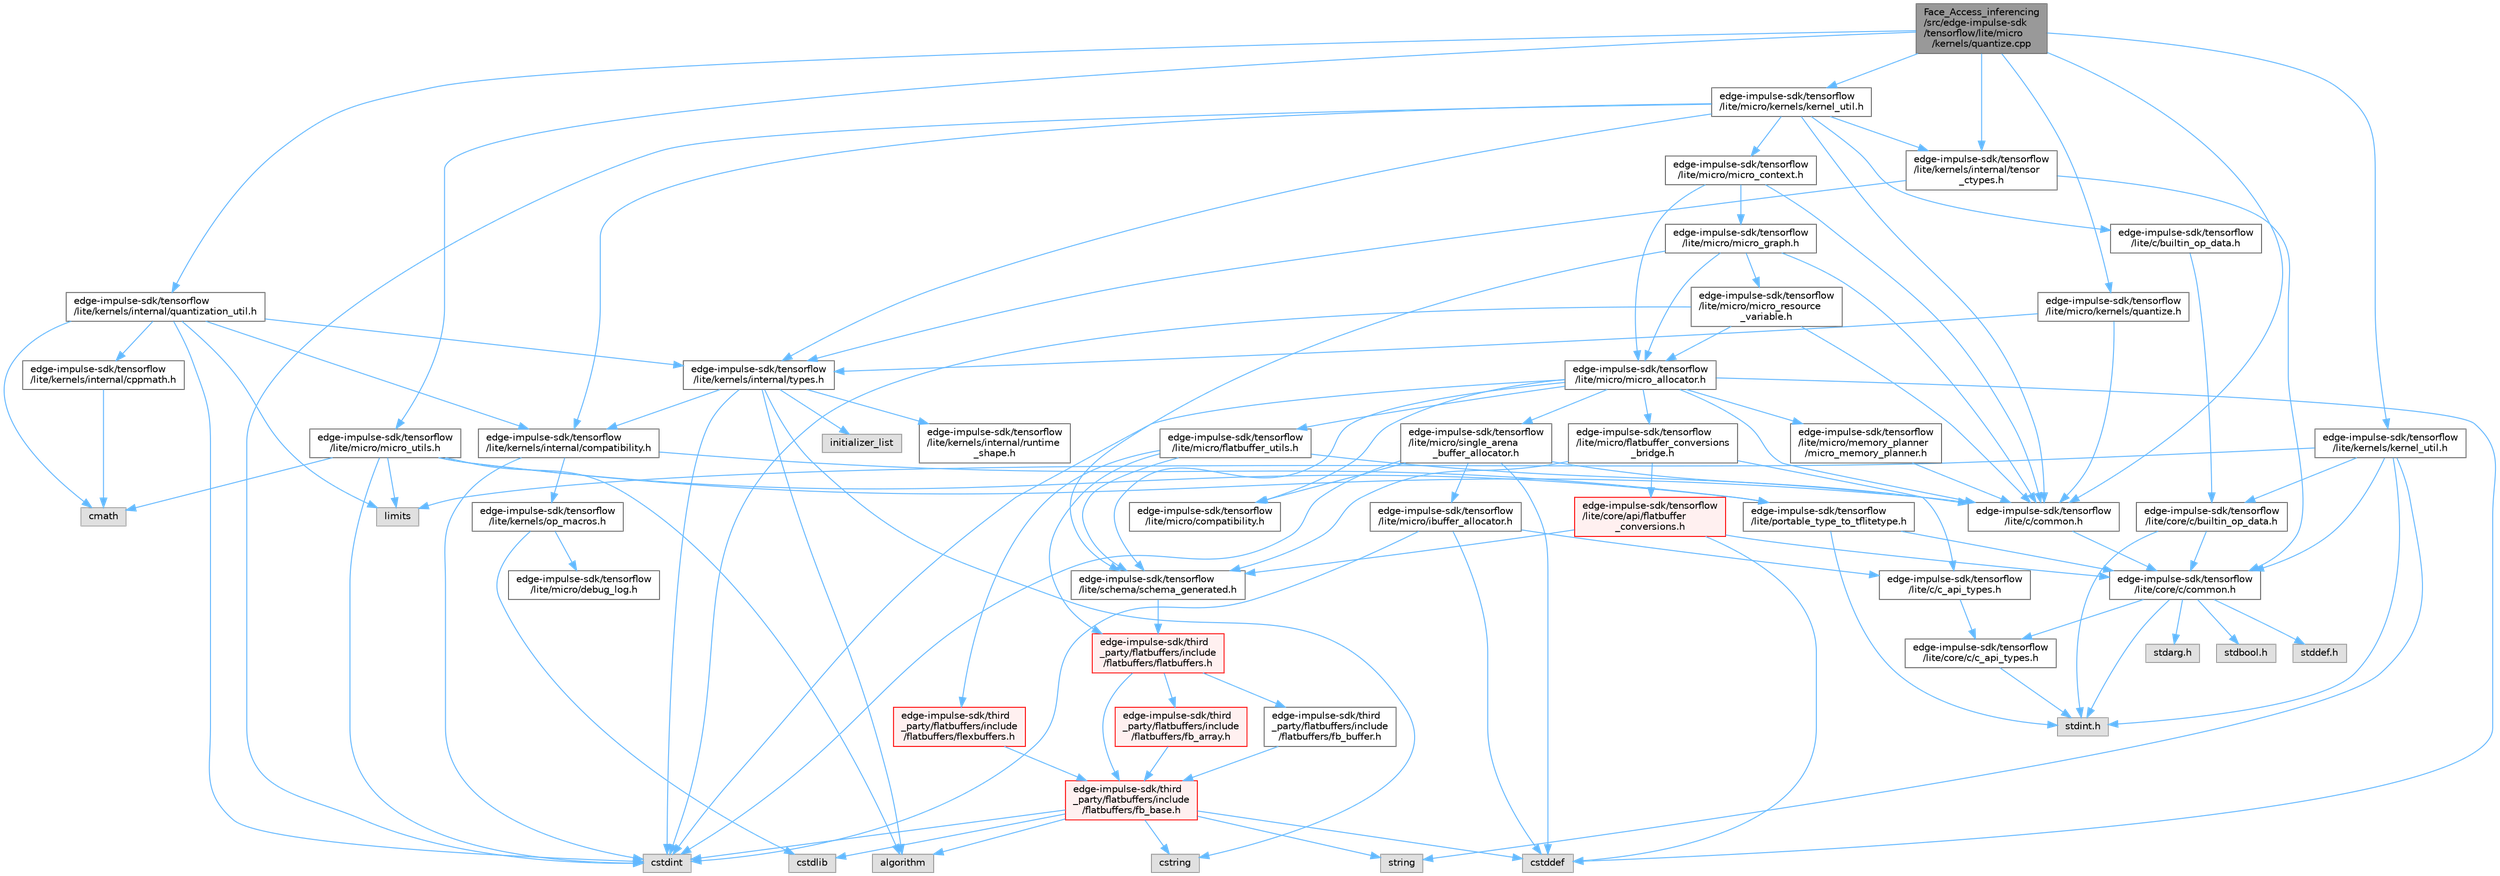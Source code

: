 digraph "Face_Access_inferencing/src/edge-impulse-sdk/tensorflow/lite/micro/kernels/quantize.cpp"
{
 // LATEX_PDF_SIZE
  bgcolor="transparent";
  edge [fontname=Helvetica,fontsize=10,labelfontname=Helvetica,labelfontsize=10];
  node [fontname=Helvetica,fontsize=10,shape=box,height=0.2,width=0.4];
  Node1 [id="Node000001",label="Face_Access_inferencing\l/src/edge-impulse-sdk\l/tensorflow/lite/micro\l/kernels/quantize.cpp",height=0.2,width=0.4,color="gray40", fillcolor="grey60", style="filled", fontcolor="black",tooltip=" "];
  Node1 -> Node2 [id="edge112_Node000001_Node000002",color="steelblue1",style="solid",tooltip=" "];
  Node2 [id="Node000002",label="edge-impulse-sdk/tensorflow\l/lite/micro/kernels/quantize.h",height=0.2,width=0.4,color="grey40", fillcolor="white", style="filled",URL="$_face___access__inferencing_2src_2edge-impulse-sdk_2tensorflow_2lite_2micro_2kernels_2quantize_8h.html",tooltip=" "];
  Node2 -> Node3 [id="edge113_Node000002_Node000003",color="steelblue1",style="solid",tooltip=" "];
  Node3 [id="Node000003",label="edge-impulse-sdk/tensorflow\l/lite/c/common.h",height=0.2,width=0.4,color="grey40", fillcolor="white", style="filled",URL="$_face___access__inferencing_2src_2edge-impulse-sdk_2tensorflow_2lite_2c_2common_8h.html",tooltip=" "];
  Node3 -> Node4 [id="edge114_Node000003_Node000004",color="steelblue1",style="solid",tooltip=" "];
  Node4 [id="Node000004",label="edge-impulse-sdk/tensorflow\l/lite/core/c/common.h",height=0.2,width=0.4,color="grey40", fillcolor="white", style="filled",URL="$_face___access__inferencing_2src_2edge-impulse-sdk_2tensorflow_2lite_2core_2c_2common_8h.html",tooltip=" "];
  Node4 -> Node5 [id="edge115_Node000004_Node000005",color="steelblue1",style="solid",tooltip=" "];
  Node5 [id="Node000005",label="stdarg.h",height=0.2,width=0.4,color="grey60", fillcolor="#E0E0E0", style="filled",tooltip=" "];
  Node4 -> Node6 [id="edge116_Node000004_Node000006",color="steelblue1",style="solid",tooltip=" "];
  Node6 [id="Node000006",label="stdbool.h",height=0.2,width=0.4,color="grey60", fillcolor="#E0E0E0", style="filled",tooltip=" "];
  Node4 -> Node7 [id="edge117_Node000004_Node000007",color="steelblue1",style="solid",tooltip=" "];
  Node7 [id="Node000007",label="stddef.h",height=0.2,width=0.4,color="grey60", fillcolor="#E0E0E0", style="filled",tooltip=" "];
  Node4 -> Node8 [id="edge118_Node000004_Node000008",color="steelblue1",style="solid",tooltip=" "];
  Node8 [id="Node000008",label="stdint.h",height=0.2,width=0.4,color="grey60", fillcolor="#E0E0E0", style="filled",tooltip=" "];
  Node4 -> Node9 [id="edge119_Node000004_Node000009",color="steelblue1",style="solid",tooltip=" "];
  Node9 [id="Node000009",label="edge-impulse-sdk/tensorflow\l/lite/core/c/c_api_types.h",height=0.2,width=0.4,color="grey40", fillcolor="white", style="filled",URL="$_face___access__inferencing_2src_2edge-impulse-sdk_2tensorflow_2lite_2core_2c_2c__api__types_8h.html",tooltip=" "];
  Node9 -> Node8 [id="edge120_Node000009_Node000008",color="steelblue1",style="solid",tooltip=" "];
  Node2 -> Node10 [id="edge121_Node000002_Node000010",color="steelblue1",style="solid",tooltip=" "];
  Node10 [id="Node000010",label="edge-impulse-sdk/tensorflow\l/lite/kernels/internal/types.h",height=0.2,width=0.4,color="grey40", fillcolor="white", style="filled",URL="$_face___access__inferencing_2src_2edge-impulse-sdk_2tensorflow_2lite_2kernels_2internal_2types_8h.html",tooltip=" "];
  Node10 -> Node11 [id="edge122_Node000010_Node000011",color="steelblue1",style="solid",tooltip=" "];
  Node11 [id="Node000011",label="algorithm",height=0.2,width=0.4,color="grey60", fillcolor="#E0E0E0", style="filled",tooltip=" "];
  Node10 -> Node12 [id="edge123_Node000010_Node000012",color="steelblue1",style="solid",tooltip=" "];
  Node12 [id="Node000012",label="cstdint",height=0.2,width=0.4,color="grey60", fillcolor="#E0E0E0", style="filled",tooltip=" "];
  Node10 -> Node13 [id="edge124_Node000010_Node000013",color="steelblue1",style="solid",tooltip=" "];
  Node13 [id="Node000013",label="cstring",height=0.2,width=0.4,color="grey60", fillcolor="#E0E0E0", style="filled",tooltip=" "];
  Node10 -> Node14 [id="edge125_Node000010_Node000014",color="steelblue1",style="solid",tooltip=" "];
  Node14 [id="Node000014",label="initializer_list",height=0.2,width=0.4,color="grey60", fillcolor="#E0E0E0", style="filled",tooltip=" "];
  Node10 -> Node15 [id="edge126_Node000010_Node000015",color="steelblue1",style="solid",tooltip=" "];
  Node15 [id="Node000015",label="edge-impulse-sdk/tensorflow\l/lite/kernels/internal/compatibility.h",height=0.2,width=0.4,color="grey40", fillcolor="white", style="filled",URL="$_face___access__inferencing_2src_2edge-impulse-sdk_2tensorflow_2lite_2kernels_2internal_2compatibility_8h.html",tooltip=" "];
  Node15 -> Node12 [id="edge127_Node000015_Node000012",color="steelblue1",style="solid",tooltip=" "];
  Node15 -> Node16 [id="edge128_Node000015_Node000016",color="steelblue1",style="solid",tooltip=" "];
  Node16 [id="Node000016",label="edge-impulse-sdk/tensorflow\l/lite/portable_type_to_tflitetype.h",height=0.2,width=0.4,color="grey40", fillcolor="white", style="filled",URL="$_face___access__inferencing_2src_2edge-impulse-sdk_2tensorflow_2lite_2portable__type__to__tflitetype_8h.html",tooltip=" "];
  Node16 -> Node8 [id="edge129_Node000016_Node000008",color="steelblue1",style="solid",tooltip=" "];
  Node16 -> Node4 [id="edge130_Node000016_Node000004",color="steelblue1",style="solid",tooltip=" "];
  Node15 -> Node17 [id="edge131_Node000015_Node000017",color="steelblue1",style="solid",tooltip=" "];
  Node17 [id="Node000017",label="edge-impulse-sdk/tensorflow\l/lite/kernels/op_macros.h",height=0.2,width=0.4,color="grey40", fillcolor="white", style="filled",URL="$_face___access__inferencing_2src_2edge-impulse-sdk_2tensorflow_2lite_2kernels_2op__macros_8h.html",tooltip=" "];
  Node17 -> Node18 [id="edge132_Node000017_Node000018",color="steelblue1",style="solid",tooltip=" "];
  Node18 [id="Node000018",label="edge-impulse-sdk/tensorflow\l/lite/micro/debug_log.h",height=0.2,width=0.4,color="grey40", fillcolor="white", style="filled",URL="$_face___access__inferencing_2src_2edge-impulse-sdk_2tensorflow_2lite_2micro_2debug__log_8h.html",tooltip=" "];
  Node17 -> Node19 [id="edge133_Node000017_Node000019",color="steelblue1",style="solid",tooltip=" "];
  Node19 [id="Node000019",label="cstdlib",height=0.2,width=0.4,color="grey60", fillcolor="#E0E0E0", style="filled",tooltip=" "];
  Node10 -> Node20 [id="edge134_Node000010_Node000020",color="steelblue1",style="solid",tooltip=" "];
  Node20 [id="Node000020",label="edge-impulse-sdk/tensorflow\l/lite/kernels/internal/runtime\l_shape.h",height=0.2,width=0.4,color="grey40", fillcolor="white", style="filled",URL="$_face___access__inferencing_2src_2edge-impulse-sdk_2tensorflow_2lite_2kernels_2internal_2runtime__shape_8h.html",tooltip=" "];
  Node1 -> Node3 [id="edge135_Node000001_Node000003",color="steelblue1",style="solid",tooltip=" "];
  Node1 -> Node21 [id="edge136_Node000001_Node000021",color="steelblue1",style="solid",tooltip=" "];
  Node21 [id="Node000021",label="edge-impulse-sdk/tensorflow\l/lite/kernels/internal/quantization_util.h",height=0.2,width=0.4,color="grey40", fillcolor="white", style="filled",URL="$_face___access__inferencing_2src_2edge-impulse-sdk_2tensorflow_2lite_2kernels_2internal_2quantization__util_8h.html",tooltip=" "];
  Node21 -> Node22 [id="edge137_Node000021_Node000022",color="steelblue1",style="solid",tooltip=" "];
  Node22 [id="Node000022",label="cmath",height=0.2,width=0.4,color="grey60", fillcolor="#E0E0E0", style="filled",tooltip=" "];
  Node21 -> Node12 [id="edge138_Node000021_Node000012",color="steelblue1",style="solid",tooltip=" "];
  Node21 -> Node23 [id="edge139_Node000021_Node000023",color="steelblue1",style="solid",tooltip=" "];
  Node23 [id="Node000023",label="limits",height=0.2,width=0.4,color="grey60", fillcolor="#E0E0E0", style="filled",tooltip=" "];
  Node21 -> Node15 [id="edge140_Node000021_Node000015",color="steelblue1",style="solid",tooltip=" "];
  Node21 -> Node24 [id="edge141_Node000021_Node000024",color="steelblue1",style="solid",tooltip=" "];
  Node24 [id="Node000024",label="edge-impulse-sdk/tensorflow\l/lite/kernels/internal/cppmath.h",height=0.2,width=0.4,color="grey40", fillcolor="white", style="filled",URL="$_face___access__inferencing_2src_2edge-impulse-sdk_2tensorflow_2lite_2kernels_2internal_2cppmath_8h.html",tooltip=" "];
  Node24 -> Node22 [id="edge142_Node000024_Node000022",color="steelblue1",style="solid",tooltip=" "];
  Node21 -> Node10 [id="edge143_Node000021_Node000010",color="steelblue1",style="solid",tooltip=" "];
  Node1 -> Node25 [id="edge144_Node000001_Node000025",color="steelblue1",style="solid",tooltip=" "];
  Node25 [id="Node000025",label="edge-impulse-sdk/tensorflow\l/lite/kernels/internal/tensor\l_ctypes.h",height=0.2,width=0.4,color="grey40", fillcolor="white", style="filled",URL="$_face___access__inferencing_2src_2edge-impulse-sdk_2tensorflow_2lite_2kernels_2internal_2tensor__ctypes_8h.html",tooltip=" "];
  Node25 -> Node4 [id="edge145_Node000025_Node000004",color="steelblue1",style="solid",tooltip=" "];
  Node25 -> Node10 [id="edge146_Node000025_Node000010",color="steelblue1",style="solid",tooltip=" "];
  Node1 -> Node26 [id="edge147_Node000001_Node000026",color="steelblue1",style="solid",tooltip=" "];
  Node26 [id="Node000026",label="edge-impulse-sdk/tensorflow\l/lite/kernels/kernel_util.h",height=0.2,width=0.4,color="grey40", fillcolor="white", style="filled",URL="$_face___access__inferencing_2src_2edge-impulse-sdk_2tensorflow_2lite_2kernels_2kernel__util_8h.html",tooltip=" "];
  Node26 -> Node8 [id="edge148_Node000026_Node000008",color="steelblue1",style="solid",tooltip=" "];
  Node26 -> Node23 [id="edge149_Node000026_Node000023",color="steelblue1",style="solid",tooltip=" "];
  Node26 -> Node27 [id="edge150_Node000026_Node000027",color="steelblue1",style="solid",tooltip=" "];
  Node27 [id="Node000027",label="string",height=0.2,width=0.4,color="grey60", fillcolor="#E0E0E0", style="filled",tooltip=" "];
  Node26 -> Node28 [id="edge151_Node000026_Node000028",color="steelblue1",style="solid",tooltip=" "];
  Node28 [id="Node000028",label="edge-impulse-sdk/tensorflow\l/lite/core/c/builtin_op_data.h",height=0.2,width=0.4,color="grey40", fillcolor="white", style="filled",URL="$_face___access__inferencing_2src_2edge-impulse-sdk_2tensorflow_2lite_2core_2c_2builtin__op__data_8h.html",tooltip=" "];
  Node28 -> Node8 [id="edge152_Node000028_Node000008",color="steelblue1",style="solid",tooltip=" "];
  Node28 -> Node4 [id="edge153_Node000028_Node000004",color="steelblue1",style="solid",tooltip=" "];
  Node26 -> Node4 [id="edge154_Node000026_Node000004",color="steelblue1",style="solid",tooltip=" "];
  Node1 -> Node29 [id="edge155_Node000001_Node000029",color="steelblue1",style="solid",tooltip=" "];
  Node29 [id="Node000029",label="edge-impulse-sdk/tensorflow\l/lite/micro/kernels/kernel_util.h",height=0.2,width=0.4,color="grey40", fillcolor="white", style="filled",URL="$_face___access__inferencing_2src_2edge-impulse-sdk_2tensorflow_2lite_2micro_2kernels_2kernel__util_8h.html",tooltip=" "];
  Node29 -> Node12 [id="edge156_Node000029_Node000012",color="steelblue1",style="solid",tooltip=" "];
  Node29 -> Node30 [id="edge157_Node000029_Node000030",color="steelblue1",style="solid",tooltip=" "];
  Node30 [id="Node000030",label="edge-impulse-sdk/tensorflow\l/lite/c/builtin_op_data.h",height=0.2,width=0.4,color="grey40", fillcolor="white", style="filled",URL="$_face___access__inferencing_2src_2edge-impulse-sdk_2tensorflow_2lite_2c_2builtin__op__data_8h.html",tooltip=" "];
  Node30 -> Node28 [id="edge158_Node000030_Node000028",color="steelblue1",style="solid",tooltip=" "];
  Node29 -> Node3 [id="edge159_Node000029_Node000003",color="steelblue1",style="solid",tooltip=" "];
  Node29 -> Node15 [id="edge160_Node000029_Node000015",color="steelblue1",style="solid",tooltip=" "];
  Node29 -> Node25 [id="edge161_Node000029_Node000025",color="steelblue1",style="solid",tooltip=" "];
  Node29 -> Node10 [id="edge162_Node000029_Node000010",color="steelblue1",style="solid",tooltip=" "];
  Node29 -> Node31 [id="edge163_Node000029_Node000031",color="steelblue1",style="solid",tooltip=" "];
  Node31 [id="Node000031",label="edge-impulse-sdk/tensorflow\l/lite/micro/micro_context.h",height=0.2,width=0.4,color="grey40", fillcolor="white", style="filled",URL="$_face___access__inferencing_2src_2edge-impulse-sdk_2tensorflow_2lite_2micro_2micro__context_8h.html",tooltip=" "];
  Node31 -> Node3 [id="edge164_Node000031_Node000003",color="steelblue1",style="solid",tooltip=" "];
  Node31 -> Node32 [id="edge165_Node000031_Node000032",color="steelblue1",style="solid",tooltip=" "];
  Node32 [id="Node000032",label="edge-impulse-sdk/tensorflow\l/lite/micro/micro_allocator.h",height=0.2,width=0.4,color="grey40", fillcolor="white", style="filled",URL="$_face___access__inferencing_2src_2edge-impulse-sdk_2tensorflow_2lite_2micro_2micro__allocator_8h.html",tooltip=" "];
  Node32 -> Node33 [id="edge166_Node000032_Node000033",color="steelblue1",style="solid",tooltip=" "];
  Node33 [id="Node000033",label="cstddef",height=0.2,width=0.4,color="grey60", fillcolor="#E0E0E0", style="filled",tooltip=" "];
  Node32 -> Node12 [id="edge167_Node000032_Node000012",color="steelblue1",style="solid",tooltip=" "];
  Node32 -> Node3 [id="edge168_Node000032_Node000003",color="steelblue1",style="solid",tooltip=" "];
  Node32 -> Node34 [id="edge169_Node000032_Node000034",color="steelblue1",style="solid",tooltip=" "];
  Node34 [id="Node000034",label="edge-impulse-sdk/tensorflow\l/lite/micro/single_arena\l_buffer_allocator.h",height=0.2,width=0.4,color="grey40", fillcolor="white", style="filled",URL="$_face___access__inferencing_2src_2edge-impulse-sdk_2tensorflow_2lite_2micro_2single__arena__buffer__allocator_8h.html",tooltip=" "];
  Node34 -> Node33 [id="edge170_Node000034_Node000033",color="steelblue1",style="solid",tooltip=" "];
  Node34 -> Node12 [id="edge171_Node000034_Node000012",color="steelblue1",style="solid",tooltip=" "];
  Node34 -> Node3 [id="edge172_Node000034_Node000003",color="steelblue1",style="solid",tooltip=" "];
  Node34 -> Node35 [id="edge173_Node000034_Node000035",color="steelblue1",style="solid",tooltip=" "];
  Node35 [id="Node000035",label="edge-impulse-sdk/tensorflow\l/lite/micro/ibuffer_allocator.h",height=0.2,width=0.4,color="grey40", fillcolor="white", style="filled",URL="$_face___access__inferencing_2src_2edge-impulse-sdk_2tensorflow_2lite_2micro_2ibuffer__allocator_8h.html",tooltip=" "];
  Node35 -> Node33 [id="edge174_Node000035_Node000033",color="steelblue1",style="solid",tooltip=" "];
  Node35 -> Node12 [id="edge175_Node000035_Node000012",color="steelblue1",style="solid",tooltip=" "];
  Node35 -> Node36 [id="edge176_Node000035_Node000036",color="steelblue1",style="solid",tooltip=" "];
  Node36 [id="Node000036",label="edge-impulse-sdk/tensorflow\l/lite/c/c_api_types.h",height=0.2,width=0.4,color="grey40", fillcolor="white", style="filled",URL="$_face___access__inferencing_2src_2edge-impulse-sdk_2tensorflow_2lite_2c_2c__api__types_8h.html",tooltip=" "];
  Node36 -> Node9 [id="edge177_Node000036_Node000009",color="steelblue1",style="solid",tooltip=" "];
  Node34 -> Node37 [id="edge178_Node000034_Node000037",color="steelblue1",style="solid",tooltip=" "];
  Node37 [id="Node000037",label="edge-impulse-sdk/tensorflow\l/lite/micro/compatibility.h",height=0.2,width=0.4,color="grey40", fillcolor="white", style="filled",URL="$_face___access__inferencing_2src_2edge-impulse-sdk_2tensorflow_2lite_2micro_2compatibility_8h.html",tooltip=" "];
  Node32 -> Node37 [id="edge179_Node000032_Node000037",color="steelblue1",style="solid",tooltip=" "];
  Node32 -> Node38 [id="edge180_Node000032_Node000038",color="steelblue1",style="solid",tooltip=" "];
  Node38 [id="Node000038",label="edge-impulse-sdk/tensorflow\l/lite/micro/flatbuffer_utils.h",height=0.2,width=0.4,color="grey40", fillcolor="white", style="filled",URL="$_face___access__inferencing_2src_2edge-impulse-sdk_2tensorflow_2lite_2micro_2flatbuffer__utils_8h.html",tooltip=" "];
  Node38 -> Node39 [id="edge181_Node000038_Node000039",color="steelblue1",style="solid",tooltip=" "];
  Node39 [id="Node000039",label="edge-impulse-sdk/third\l_party/flatbuffers/include\l/flatbuffers/flatbuffers.h",height=0.2,width=0.4,color="red", fillcolor="#FFF0F0", style="filled",URL="$_face___access__inferencing_2src_2edge-impulse-sdk_2third__party_2flatbuffers_2include_2flatbuffers_2flatbuffers_8h.html",tooltip=" "];
  Node39 -> Node40 [id="edge182_Node000039_Node000040",color="steelblue1",style="solid",tooltip=" "];
  Node40 [id="Node000040",label="edge-impulse-sdk/third\l_party/flatbuffers/include\l/flatbuffers/fb_array.h",height=0.2,width=0.4,color="red", fillcolor="#FFF0F0", style="filled",URL="$fb__array_8h.html",tooltip=" "];
  Node40 -> Node41 [id="edge183_Node000040_Node000041",color="steelblue1",style="solid",tooltip=" "];
  Node41 [id="Node000041",label="edge-impulse-sdk/third\l_party/flatbuffers/include\l/flatbuffers/fb_base.h",height=0.2,width=0.4,color="red", fillcolor="#FFF0F0", style="filled",URL="$fb__base_8h.html",tooltip=" "];
  Node41 -> Node12 [id="edge184_Node000041_Node000012",color="steelblue1",style="solid",tooltip=" "];
  Node41 -> Node33 [id="edge185_Node000041_Node000033",color="steelblue1",style="solid",tooltip=" "];
  Node41 -> Node19 [id="edge186_Node000041_Node000019",color="steelblue1",style="solid",tooltip=" "];
  Node41 -> Node13 [id="edge187_Node000041_Node000013",color="steelblue1",style="solid",tooltip=" "];
  Node41 -> Node27 [id="edge188_Node000041_Node000027",color="steelblue1",style="solid",tooltip=" "];
  Node41 -> Node11 [id="edge189_Node000041_Node000011",color="steelblue1",style="solid",tooltip=" "];
  Node39 -> Node41 [id="edge190_Node000039_Node000041",color="steelblue1",style="solid",tooltip=" "];
  Node39 -> Node51 [id="edge191_Node000039_Node000051",color="steelblue1",style="solid",tooltip=" "];
  Node51 [id="Node000051",label="edge-impulse-sdk/third\l_party/flatbuffers/include\l/flatbuffers/fb_buffer.h",height=0.2,width=0.4,color="grey40", fillcolor="white", style="filled",URL="$fb__buffer_8h.html",tooltip=" "];
  Node51 -> Node41 [id="edge192_Node000051_Node000041",color="steelblue1",style="solid",tooltip=" "];
  Node38 -> Node63 [id="edge193_Node000038_Node000063",color="steelblue1",style="solid",tooltip=" "];
  Node63 [id="Node000063",label="edge-impulse-sdk/third\l_party/flatbuffers/include\l/flatbuffers/flexbuffers.h",height=0.2,width=0.4,color="red", fillcolor="#FFF0F0", style="filled",URL="$_face___access__inferencing_2src_2edge-impulse-sdk_2third__party_2flatbuffers_2include_2flatbuffers_2flexbuffers_8h.html",tooltip=" "];
  Node63 -> Node41 [id="edge194_Node000063_Node000041",color="steelblue1",style="solid",tooltip=" "];
  Node38 -> Node3 [id="edge195_Node000038_Node000003",color="steelblue1",style="solid",tooltip=" "];
  Node38 -> Node70 [id="edge196_Node000038_Node000070",color="steelblue1",style="solid",tooltip=" "];
  Node70 [id="Node000070",label="edge-impulse-sdk/tensorflow\l/lite/schema/schema_generated.h",height=0.2,width=0.4,color="grey40", fillcolor="white", style="filled",URL="$_face___access__inferencing_2src_2edge-impulse-sdk_2tensorflow_2lite_2schema_2schema__generated_8h.html",tooltip=" "];
  Node70 -> Node39 [id="edge197_Node000070_Node000039",color="steelblue1",style="solid",tooltip=" "];
  Node32 -> Node71 [id="edge198_Node000032_Node000071",color="steelblue1",style="solid",tooltip=" "];
  Node71 [id="Node000071",label="edge-impulse-sdk/tensorflow\l/lite/micro/memory_planner\l/micro_memory_planner.h",height=0.2,width=0.4,color="grey40", fillcolor="white", style="filled",URL="$_face___access__inferencing_2src_2edge-impulse-sdk_2tensorflow_2lite_2micro_2memory__planner_2micro__memory__planner_8h.html",tooltip=" "];
  Node71 -> Node3 [id="edge199_Node000071_Node000003",color="steelblue1",style="solid",tooltip=" "];
  Node32 -> Node72 [id="edge200_Node000032_Node000072",color="steelblue1",style="solid",tooltip=" "];
  Node72 [id="Node000072",label="edge-impulse-sdk/tensorflow\l/lite/micro/flatbuffer_conversions\l_bridge.h",height=0.2,width=0.4,color="grey40", fillcolor="white", style="filled",URL="$_face___access__inferencing_2src_2edge-impulse-sdk_2tensorflow_2lite_2micro_2flatbuffer__conversions__bridge_8h.html",tooltip=" "];
  Node72 -> Node36 [id="edge201_Node000072_Node000036",color="steelblue1",style="solid",tooltip=" "];
  Node72 -> Node73 [id="edge202_Node000072_Node000073",color="steelblue1",style="solid",tooltip=" "];
  Node73 [id="Node000073",label="edge-impulse-sdk/tensorflow\l/lite/core/api/flatbuffer\l_conversions.h",height=0.2,width=0.4,color="red", fillcolor="#FFF0F0", style="filled",URL="$_face___access__inferencing_2src_2edge-impulse-sdk_2tensorflow_2lite_2core_2api_2flatbuffer__conversions_8h.html",tooltip=" "];
  Node73 -> Node33 [id="edge203_Node000073_Node000033",color="steelblue1",style="solid",tooltip=" "];
  Node73 -> Node4 [id="edge204_Node000073_Node000004",color="steelblue1",style="solid",tooltip=" "];
  Node73 -> Node70 [id="edge205_Node000073_Node000070",color="steelblue1",style="solid",tooltip=" "];
  Node72 -> Node70 [id="edge206_Node000072_Node000070",color="steelblue1",style="solid",tooltip=" "];
  Node32 -> Node70 [id="edge207_Node000032_Node000070",color="steelblue1",style="solid",tooltip=" "];
  Node31 -> Node77 [id="edge208_Node000031_Node000077",color="steelblue1",style="solid",tooltip=" "];
  Node77 [id="Node000077",label="edge-impulse-sdk/tensorflow\l/lite/micro/micro_graph.h",height=0.2,width=0.4,color="grey40", fillcolor="white", style="filled",URL="$_face___access__inferencing_2src_2edge-impulse-sdk_2tensorflow_2lite_2micro_2micro__graph_8h.html",tooltip=" "];
  Node77 -> Node3 [id="edge209_Node000077_Node000003",color="steelblue1",style="solid",tooltip=" "];
  Node77 -> Node32 [id="edge210_Node000077_Node000032",color="steelblue1",style="solid",tooltip=" "];
  Node77 -> Node78 [id="edge211_Node000077_Node000078",color="steelblue1",style="solid",tooltip=" "];
  Node78 [id="Node000078",label="edge-impulse-sdk/tensorflow\l/lite/micro/micro_resource\l_variable.h",height=0.2,width=0.4,color="grey40", fillcolor="white", style="filled",URL="$_face___access__inferencing_2src_2edge-impulse-sdk_2tensorflow_2lite_2micro_2micro__resource__variable_8h.html",tooltip=" "];
  Node78 -> Node12 [id="edge212_Node000078_Node000012",color="steelblue1",style="solid",tooltip=" "];
  Node78 -> Node3 [id="edge213_Node000078_Node000003",color="steelblue1",style="solid",tooltip=" "];
  Node78 -> Node32 [id="edge214_Node000078_Node000032",color="steelblue1",style="solid",tooltip=" "];
  Node77 -> Node70 [id="edge215_Node000077_Node000070",color="steelblue1",style="solid",tooltip=" "];
  Node1 -> Node79 [id="edge216_Node000001_Node000079",color="steelblue1",style="solid",tooltip=" "];
  Node79 [id="Node000079",label="edge-impulse-sdk/tensorflow\l/lite/micro/micro_utils.h",height=0.2,width=0.4,color="grey40", fillcolor="white", style="filled",URL="$_face___access__inferencing_2src_2edge-impulse-sdk_2tensorflow_2lite_2micro_2micro__utils_8h.html",tooltip=" "];
  Node79 -> Node11 [id="edge217_Node000079_Node000011",color="steelblue1",style="solid",tooltip=" "];
  Node79 -> Node22 [id="edge218_Node000079_Node000022",color="steelblue1",style="solid",tooltip=" "];
  Node79 -> Node12 [id="edge219_Node000079_Node000012",color="steelblue1",style="solid",tooltip=" "];
  Node79 -> Node16 [id="edge220_Node000079_Node000016",color="steelblue1",style="solid",tooltip=" "];
  Node79 -> Node23 [id="edge221_Node000079_Node000023",color="steelblue1",style="solid",tooltip=" "];
  Node79 -> Node3 [id="edge222_Node000079_Node000003",color="steelblue1",style="solid",tooltip=" "];
}
